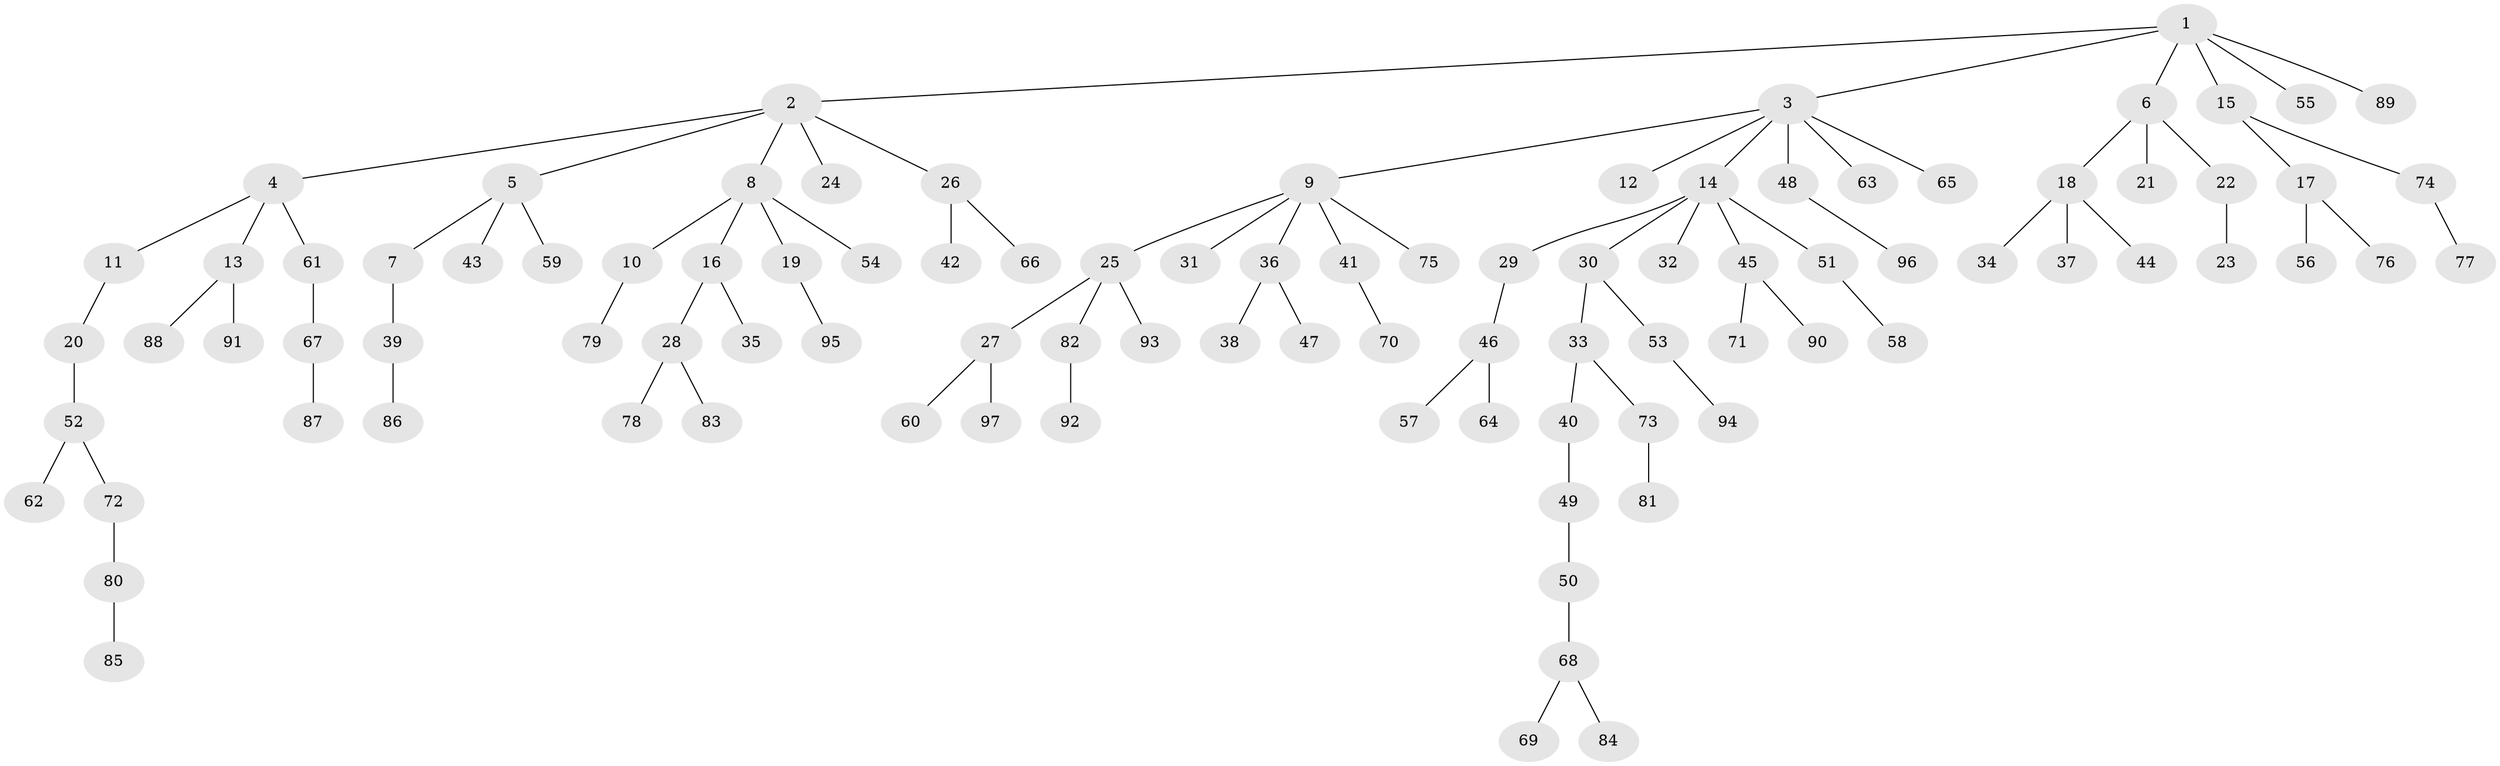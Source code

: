 // coarse degree distribution, {5: 0.04477611940298507, 7: 0.029850746268656716, 11: 0.014925373134328358, 4: 0.029850746268656716, 3: 0.08955223880597014, 2: 0.19402985074626866, 1: 0.5970149253731343}
// Generated by graph-tools (version 1.1) at 2025/24/03/03/25 07:24:08]
// undirected, 97 vertices, 96 edges
graph export_dot {
graph [start="1"]
  node [color=gray90,style=filled];
  1;
  2;
  3;
  4;
  5;
  6;
  7;
  8;
  9;
  10;
  11;
  12;
  13;
  14;
  15;
  16;
  17;
  18;
  19;
  20;
  21;
  22;
  23;
  24;
  25;
  26;
  27;
  28;
  29;
  30;
  31;
  32;
  33;
  34;
  35;
  36;
  37;
  38;
  39;
  40;
  41;
  42;
  43;
  44;
  45;
  46;
  47;
  48;
  49;
  50;
  51;
  52;
  53;
  54;
  55;
  56;
  57;
  58;
  59;
  60;
  61;
  62;
  63;
  64;
  65;
  66;
  67;
  68;
  69;
  70;
  71;
  72;
  73;
  74;
  75;
  76;
  77;
  78;
  79;
  80;
  81;
  82;
  83;
  84;
  85;
  86;
  87;
  88;
  89;
  90;
  91;
  92;
  93;
  94;
  95;
  96;
  97;
  1 -- 2;
  1 -- 3;
  1 -- 6;
  1 -- 15;
  1 -- 55;
  1 -- 89;
  2 -- 4;
  2 -- 5;
  2 -- 8;
  2 -- 24;
  2 -- 26;
  3 -- 9;
  3 -- 12;
  3 -- 14;
  3 -- 48;
  3 -- 63;
  3 -- 65;
  4 -- 11;
  4 -- 13;
  4 -- 61;
  5 -- 7;
  5 -- 43;
  5 -- 59;
  6 -- 18;
  6 -- 21;
  6 -- 22;
  7 -- 39;
  8 -- 10;
  8 -- 16;
  8 -- 19;
  8 -- 54;
  9 -- 25;
  9 -- 31;
  9 -- 36;
  9 -- 41;
  9 -- 75;
  10 -- 79;
  11 -- 20;
  13 -- 88;
  13 -- 91;
  14 -- 29;
  14 -- 30;
  14 -- 32;
  14 -- 45;
  14 -- 51;
  15 -- 17;
  15 -- 74;
  16 -- 28;
  16 -- 35;
  17 -- 56;
  17 -- 76;
  18 -- 34;
  18 -- 37;
  18 -- 44;
  19 -- 95;
  20 -- 52;
  22 -- 23;
  25 -- 27;
  25 -- 82;
  25 -- 93;
  26 -- 42;
  26 -- 66;
  27 -- 60;
  27 -- 97;
  28 -- 78;
  28 -- 83;
  29 -- 46;
  30 -- 33;
  30 -- 53;
  33 -- 40;
  33 -- 73;
  36 -- 38;
  36 -- 47;
  39 -- 86;
  40 -- 49;
  41 -- 70;
  45 -- 71;
  45 -- 90;
  46 -- 57;
  46 -- 64;
  48 -- 96;
  49 -- 50;
  50 -- 68;
  51 -- 58;
  52 -- 62;
  52 -- 72;
  53 -- 94;
  61 -- 67;
  67 -- 87;
  68 -- 69;
  68 -- 84;
  72 -- 80;
  73 -- 81;
  74 -- 77;
  80 -- 85;
  82 -- 92;
}
